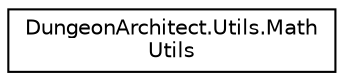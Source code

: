 digraph "Graphical Class Hierarchy"
{
  edge [fontname="Helvetica",fontsize="10",labelfontname="Helvetica",labelfontsize="10"];
  node [fontname="Helvetica",fontsize="10",shape=record];
  rankdir="LR";
  Node1 [label="DungeonArchitect.Utils.Math\lUtils",height=0.2,width=0.4,color="black", fillcolor="white", style="filled",URL="$class_dungeon_architect_1_1_utils_1_1_math_utils.html",tooltip="Various math utility functions "];
}
